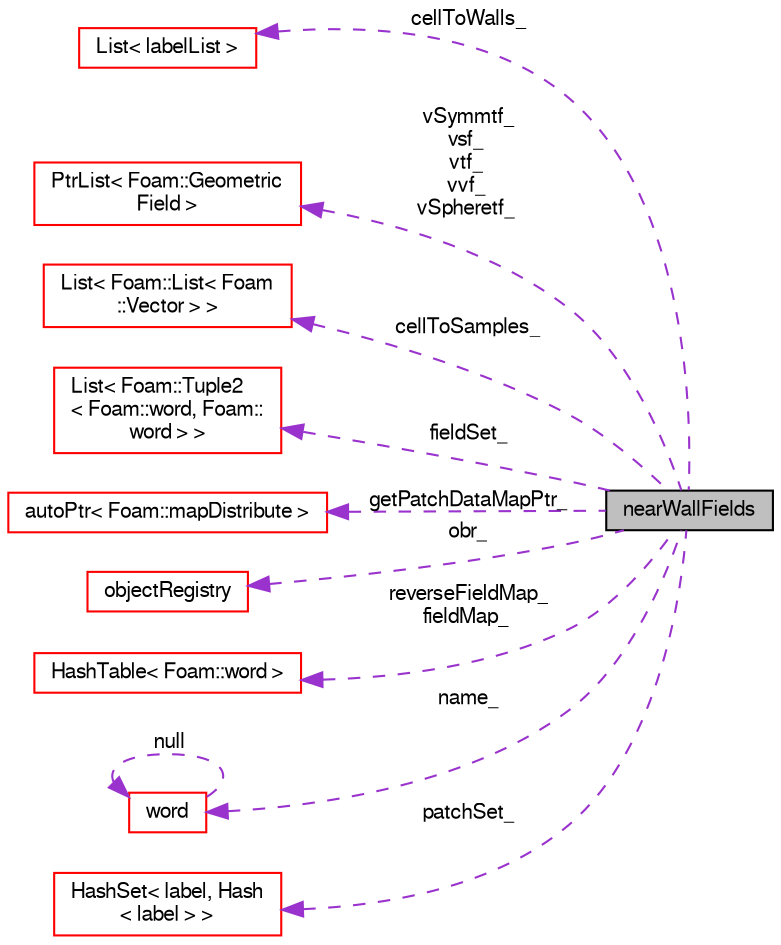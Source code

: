 digraph "nearWallFields"
{
  bgcolor="transparent";
  edge [fontname="FreeSans",fontsize="10",labelfontname="FreeSans",labelfontsize="10"];
  node [fontname="FreeSans",fontsize="10",shape=record];
  rankdir="LR";
  Node1 [label="nearWallFields",height=0.2,width=0.4,color="black", fillcolor="grey75", style="filled", fontcolor="black"];
  Node2 -> Node1 [dir="back",color="darkorchid3",fontsize="10",style="dashed",label=" cellToWalls_" ,fontname="FreeSans"];
  Node2 [label="List\< labelList \>",height=0.2,width=0.4,color="red",URL="$a25694.html"];
  Node6 -> Node1 [dir="back",color="darkorchid3",fontsize="10",style="dashed",label=" vSymmtf_\nvsf_\nvtf_\nvvf_\nvSpheretf_" ,fontname="FreeSans"];
  Node6 [label="PtrList\< Foam::Geometric\lField \>",height=0.2,width=0.4,color="red",URL="$a25914.html"];
  Node8 -> Node1 [dir="back",color="darkorchid3",fontsize="10",style="dashed",label=" cellToSamples_" ,fontname="FreeSans"];
  Node8 [label="List\< Foam::List\< Foam\l::Vector \> \>",height=0.2,width=0.4,color="red",URL="$a25694.html"];
  Node10 -> Node1 [dir="back",color="darkorchid3",fontsize="10",style="dashed",label=" fieldSet_" ,fontname="FreeSans"];
  Node10 [label="List\< Foam::Tuple2\l\< Foam::word, Foam::\lword \> \>",height=0.2,width=0.4,color="red",URL="$a25694.html"];
  Node12 -> Node1 [dir="back",color="darkorchid3",fontsize="10",style="dashed",label=" getPatchDataMapPtr_" ,fontname="FreeSans"];
  Node12 [label="autoPtr\< Foam::mapDistribute \>",height=0.2,width=0.4,color="red",URL="$a25958.html"];
  Node14 -> Node1 [dir="back",color="darkorchid3",fontsize="10",style="dashed",label=" obr_" ,fontname="FreeSans"];
  Node14 [label="objectRegistry",height=0.2,width=0.4,color="red",URL="$a26326.html",tooltip="Registry of regIOobjects. "];
  Node23 -> Node1 [dir="back",color="darkorchid3",fontsize="10",style="dashed",label=" reverseFieldMap_\nfieldMap_" ,fontname="FreeSans"];
  Node23 [label="HashTable\< Foam::word \>",height=0.2,width=0.4,color="red",URL="$a25702.html"];
  Node24 -> Node1 [dir="back",color="darkorchid3",fontsize="10",style="dashed",label=" name_" ,fontname="FreeSans"];
  Node24 [label="word",height=0.2,width=0.4,color="red",URL="$a28258.html",tooltip="A class for handling words, derived from string. "];
  Node24 -> Node24 [dir="back",color="darkorchid3",fontsize="10",style="dashed",label=" null" ,fontname="FreeSans"];
  Node27 -> Node1 [dir="back",color="darkorchid3",fontsize="10",style="dashed",label=" patchSet_" ,fontname="FreeSans"];
  Node27 [label="HashSet\< label, Hash\l\< label \> \>",height=0.2,width=0.4,color="red",URL="$a25690.html"];
}
